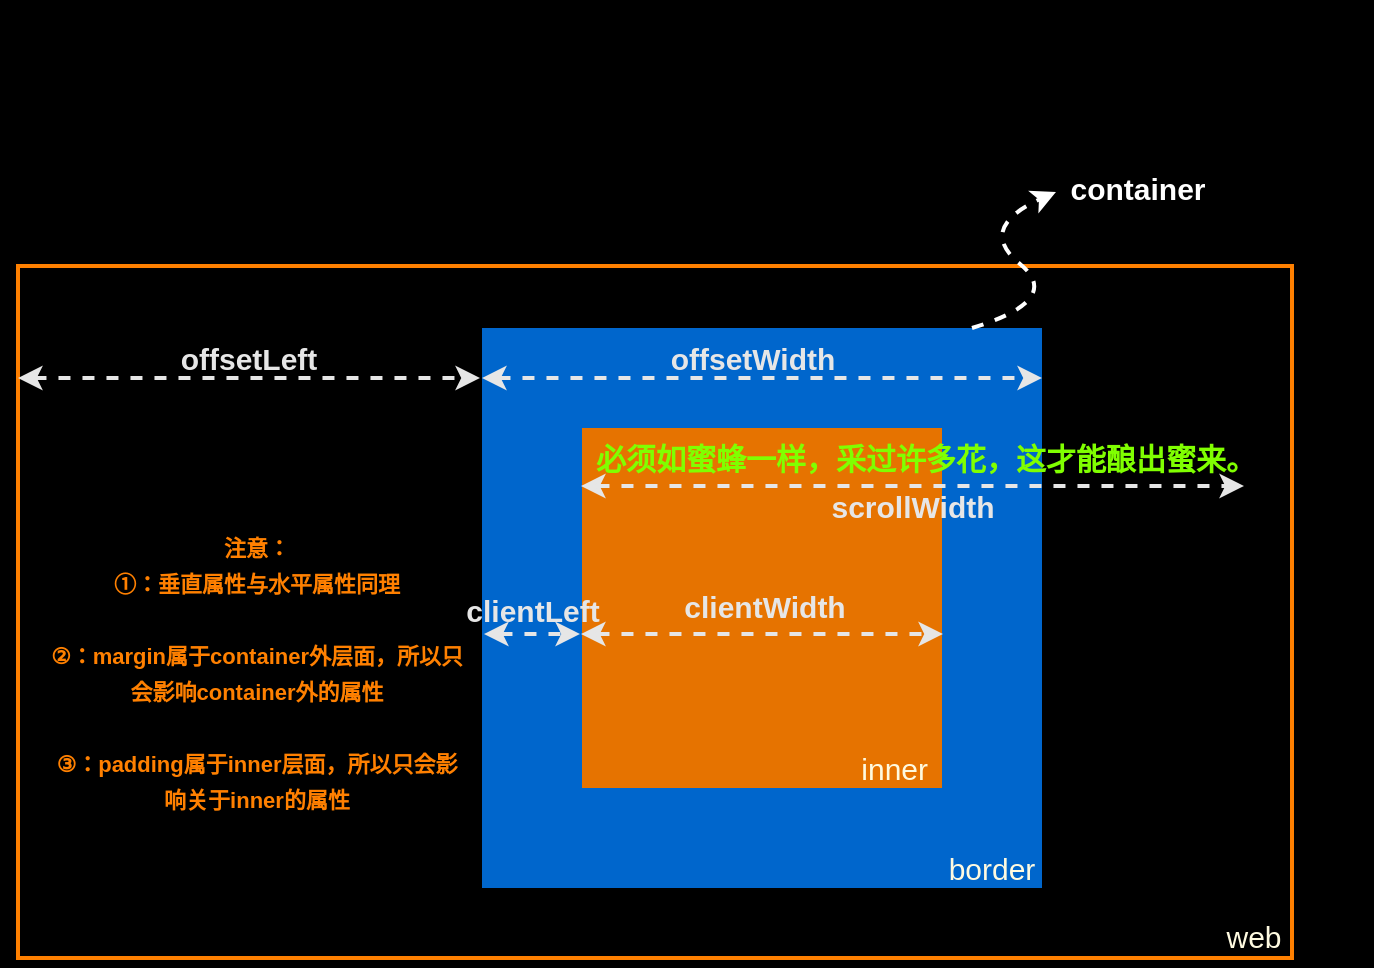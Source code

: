 <mxfile version="18.0.1" type="device"><diagram id="T2q1HhY93ypa6xpuwbua" name="第 1 页"><mxGraphModel dx="950" dy="620" grid="0" gridSize="5" guides="1" tooltips="1" connect="1" arrows="1" fold="1" page="0" pageScale="1" pageWidth="1600" pageHeight="900" background="#000000" math="0" shadow="0"><root><mxCell id="0"/><mxCell id="1" parent="0"/><mxCell id="brGnuMCnLUtJQLJeQQx9-11" value="" style="rounded=0;whiteSpace=wrap;html=1;fontSize=15;fontColor=#000000;strokeColor=#FF8000;strokeWidth=2;fillColor=none;" parent="1" vertex="1"><mxGeometry x="23" y="144" width="637" height="346" as="geometry"/></mxCell><mxCell id="brGnuMCnLUtJQLJeQQx9-1" value="" style="rounded=0;whiteSpace=wrap;html=1;fontColor=#FEFAE0;strokeColor=#0066CC;fillColor=#E67300;strokeWidth=50;" parent="1" vertex="1"><mxGeometry x="280" y="200" width="230" height="230" as="geometry"/></mxCell><mxCell id="brGnuMCnLUtJQLJeQQx9-3" value="&lt;font color=&quot;#80ff00&quot; style=&quot;font-size: 15px;&quot;&gt;&lt;b style=&quot;&quot;&gt;必须如蜜蜂一样，采过许多花，这才能酿出蜜来。&lt;/b&gt;&lt;/font&gt;" style="text;html=1;strokeColor=none;fillColor=none;align=left;verticalAlign=middle;whiteSpace=wrap;rounded=0;fontColor=#FEFAE0;" parent="1" vertex="1"><mxGeometry x="310" y="220" width="390" height="40" as="geometry"/></mxCell><mxCell id="brGnuMCnLUtJQLJeQQx9-4" value="&lt;font&gt;&lt;b&gt;offsetWidth&lt;/b&gt;&lt;/font&gt;" style="endArrow=classic;startArrow=classic;html=1;rounded=1;fontSize=15;fontColor=#E6E6E6;strokeColor=#E6E6E6;fillColor=#BC6C25;curved=0;dashed=1;labelBackgroundColor=none;strokeWidth=2;" parent="1" edge="1"><mxGeometry x="-0.036" y="10" width="50" height="50" relative="1" as="geometry"><mxPoint x="255" y="200" as="sourcePoint"/><mxPoint x="535" y="200" as="targetPoint"/><mxPoint as="offset"/></mxGeometry></mxCell><mxCell id="brGnuMCnLUtJQLJeQQx9-5" value="inner" style="text;html=1;strokeColor=none;fillColor=none;align=right;verticalAlign=middle;whiteSpace=wrap;rounded=0;fontSize=15;fontColor=#FEFAE0;" parent="1" vertex="1"><mxGeometry x="420" y="380" width="60" height="30" as="geometry"/></mxCell><mxCell id="brGnuMCnLUtJQLJeQQx9-6" value="border" style="text;html=1;strokeColor=none;fillColor=none;align=center;verticalAlign=middle;whiteSpace=wrap;rounded=0;fontSize=15;fontColor=#FEFAE0;" parent="1" vertex="1"><mxGeometry x="480" y="430" width="60" height="30" as="geometry"/></mxCell><mxCell id="brGnuMCnLUtJQLJeQQx9-8" value="&lt;font&gt;&lt;b&gt;clientWidth&lt;/b&gt;&lt;/font&gt;" style="endArrow=classic;startArrow=classic;html=1;rounded=1;fontSize=15;fontColor=#E6E6E6;strokeColor=#E6E6E6;fillColor=#BC6C25;curved=0;dashed=1;labelBackgroundColor=none;strokeWidth=2;" parent="1" edge="1"><mxGeometry x="0.011" y="14" width="50" height="50" relative="1" as="geometry"><mxPoint x="304.5" y="328" as="sourcePoint"/><mxPoint x="485.5" y="328" as="targetPoint"/><mxPoint as="offset"/></mxGeometry></mxCell><mxCell id="brGnuMCnLUtJQLJeQQx9-9" value="&lt;font&gt;&lt;b&gt;scrollWidth&lt;/b&gt;&lt;/font&gt;" style="endArrow=classic;startArrow=classic;html=1;rounded=1;fontSize=15;fontColor=#E6E6E6;strokeColor=#E6E6E6;fillColor=#BC6C25;curved=0;dashed=1;labelBackgroundColor=none;strokeWidth=2;" parent="1" edge="1"><mxGeometry x="-0.002" y="-10" width="50" height="50" relative="1" as="geometry"><mxPoint x="304.5" y="254" as="sourcePoint"/><mxPoint x="636" y="254" as="targetPoint"/><mxPoint as="offset"/></mxGeometry></mxCell><mxCell id="brGnuMCnLUtJQLJeQQx9-12" value="web" style="text;html=1;strokeColor=none;fillColor=none;align=center;verticalAlign=middle;whiteSpace=wrap;rounded=0;fontSize=15;fontColor=#FEFAE0;" parent="1" vertex="1"><mxGeometry x="611" y="464" width="60" height="30" as="geometry"/></mxCell><mxCell id="brGnuMCnLUtJQLJeQQx9-13" value="&lt;font&gt;&lt;b&gt;offsetLeft&lt;/b&gt;&lt;/font&gt;" style="endArrow=classic;startArrow=classic;html=1;rounded=1;fontSize=15;fontColor=#E6E6E6;strokeColor=#E6E6E6;fillColor=#BC6C25;curved=0;dashed=1;labelBackgroundColor=none;strokeWidth=2;" parent="1" edge="1"><mxGeometry x="-0.004" y="10" width="50" height="50" relative="1" as="geometry"><mxPoint x="23" y="200" as="sourcePoint"/><mxPoint x="254" y="200" as="targetPoint"/><mxPoint as="offset"/></mxGeometry></mxCell><mxCell id="brGnuMCnLUtJQLJeQQx9-15" value="&lt;font&gt;&lt;b&gt;clientLeft&lt;/b&gt;&lt;/font&gt;" style="endArrow=classic;startArrow=classic;html=1;rounded=1;fontSize=15;fontColor=#E6E6E6;strokeColor=#E6E6E6;fillColor=#BC6C25;curved=0;dashed=1;labelBackgroundColor=none;strokeWidth=2;" parent="1" edge="1"><mxGeometry y="12" width="50" height="50" relative="1" as="geometry"><mxPoint x="256" y="328" as="sourcePoint"/><mxPoint x="304" y="328" as="targetPoint"/><mxPoint as="offset"/></mxGeometry></mxCell><mxCell id="brGnuMCnLUtJQLJeQQx9-17" value="&lt;b style=&quot;font-size: 11px;&quot;&gt;&lt;font color=&quot;#ff8000&quot;&gt;&lt;font style=&quot;font-size: 11px;&quot;&gt;注意：&lt;br&gt;①：垂直属性与水平属性同理&lt;br&gt;&lt;br&gt;②：margin属于container外层面，所以只会影响container外的属性&lt;br&gt;&lt;br&gt;&lt;/font&gt;③：padding属于inner层面，所以只会影响关于&lt;/font&gt;&lt;/b&gt;&lt;b style=&quot;font-size: 11px;&quot;&gt;&lt;font color=&quot;#ff8000&quot;&gt;inner&lt;/font&gt;&lt;/b&gt;&lt;b style=&quot;font-size: 11px;&quot;&gt;&lt;font color=&quot;#ff8000&quot;&gt;的属性&lt;/font&gt;&lt;br&gt;&lt;/b&gt;" style="text;html=1;strokeColor=none;fillColor=none;align=center;verticalAlign=middle;whiteSpace=wrap;rounded=0;fontSize=15;fontColor=#000000;" parent="1" vertex="1"><mxGeometry x="38" y="270" width="209" height="151" as="geometry"/></mxCell><mxCell id="brGnuMCnLUtJQLJeQQx9-18" value="" style="curved=1;endArrow=classic;html=1;rounded=1;dashed=1;labelBackgroundColor=none;fontSize=15;fontColor=#FF8000;strokeColor=#FFFFFF;strokeWidth=2;fillColor=#BC6C25;" parent="1" edge="1"><mxGeometry width="50" height="50" relative="1" as="geometry"><mxPoint x="500" y="175" as="sourcePoint"/><mxPoint x="542" y="107" as="targetPoint"/><Array as="points"><mxPoint x="546" y="161"/><mxPoint x="502" y="125"/></Array></mxGeometry></mxCell><mxCell id="brGnuMCnLUtJQLJeQQx9-19" value="&lt;font color=&quot;#ffffff&quot;&gt;&lt;b&gt;container&lt;/b&gt;&lt;/font&gt;" style="text;html=1;strokeColor=none;fillColor=none;align=center;verticalAlign=middle;whiteSpace=wrap;rounded=0;fontSize=15;fontColor=#FEFAE0;" parent="1" vertex="1"><mxGeometry x="553" y="90" width="60" height="30" as="geometry"/></mxCell><mxCell id="vI9ah19XKjI5R1PBfxEJ-2" value="&lt;font style=&quot;font-size: 24px;&quot;&gt;&lt;b&gt;坐标offset、client和&lt;span data-reactroot=&quot;&quot; class=&quot;notion-enable-hover&quot; data-token-index=&quot;1&quot; style=&quot;&quot;&gt;scroll的区别&lt;/span&gt;&lt;/b&gt;&lt;/font&gt;" style="text;html=1;strokeColor=none;fillColor=none;align=center;verticalAlign=middle;whiteSpace=wrap;rounded=0;" vertex="1" parent="1"><mxGeometry x="138" y="11" width="381" height="49" as="geometry"/></mxCell></root></mxGraphModel></diagram></mxfile>